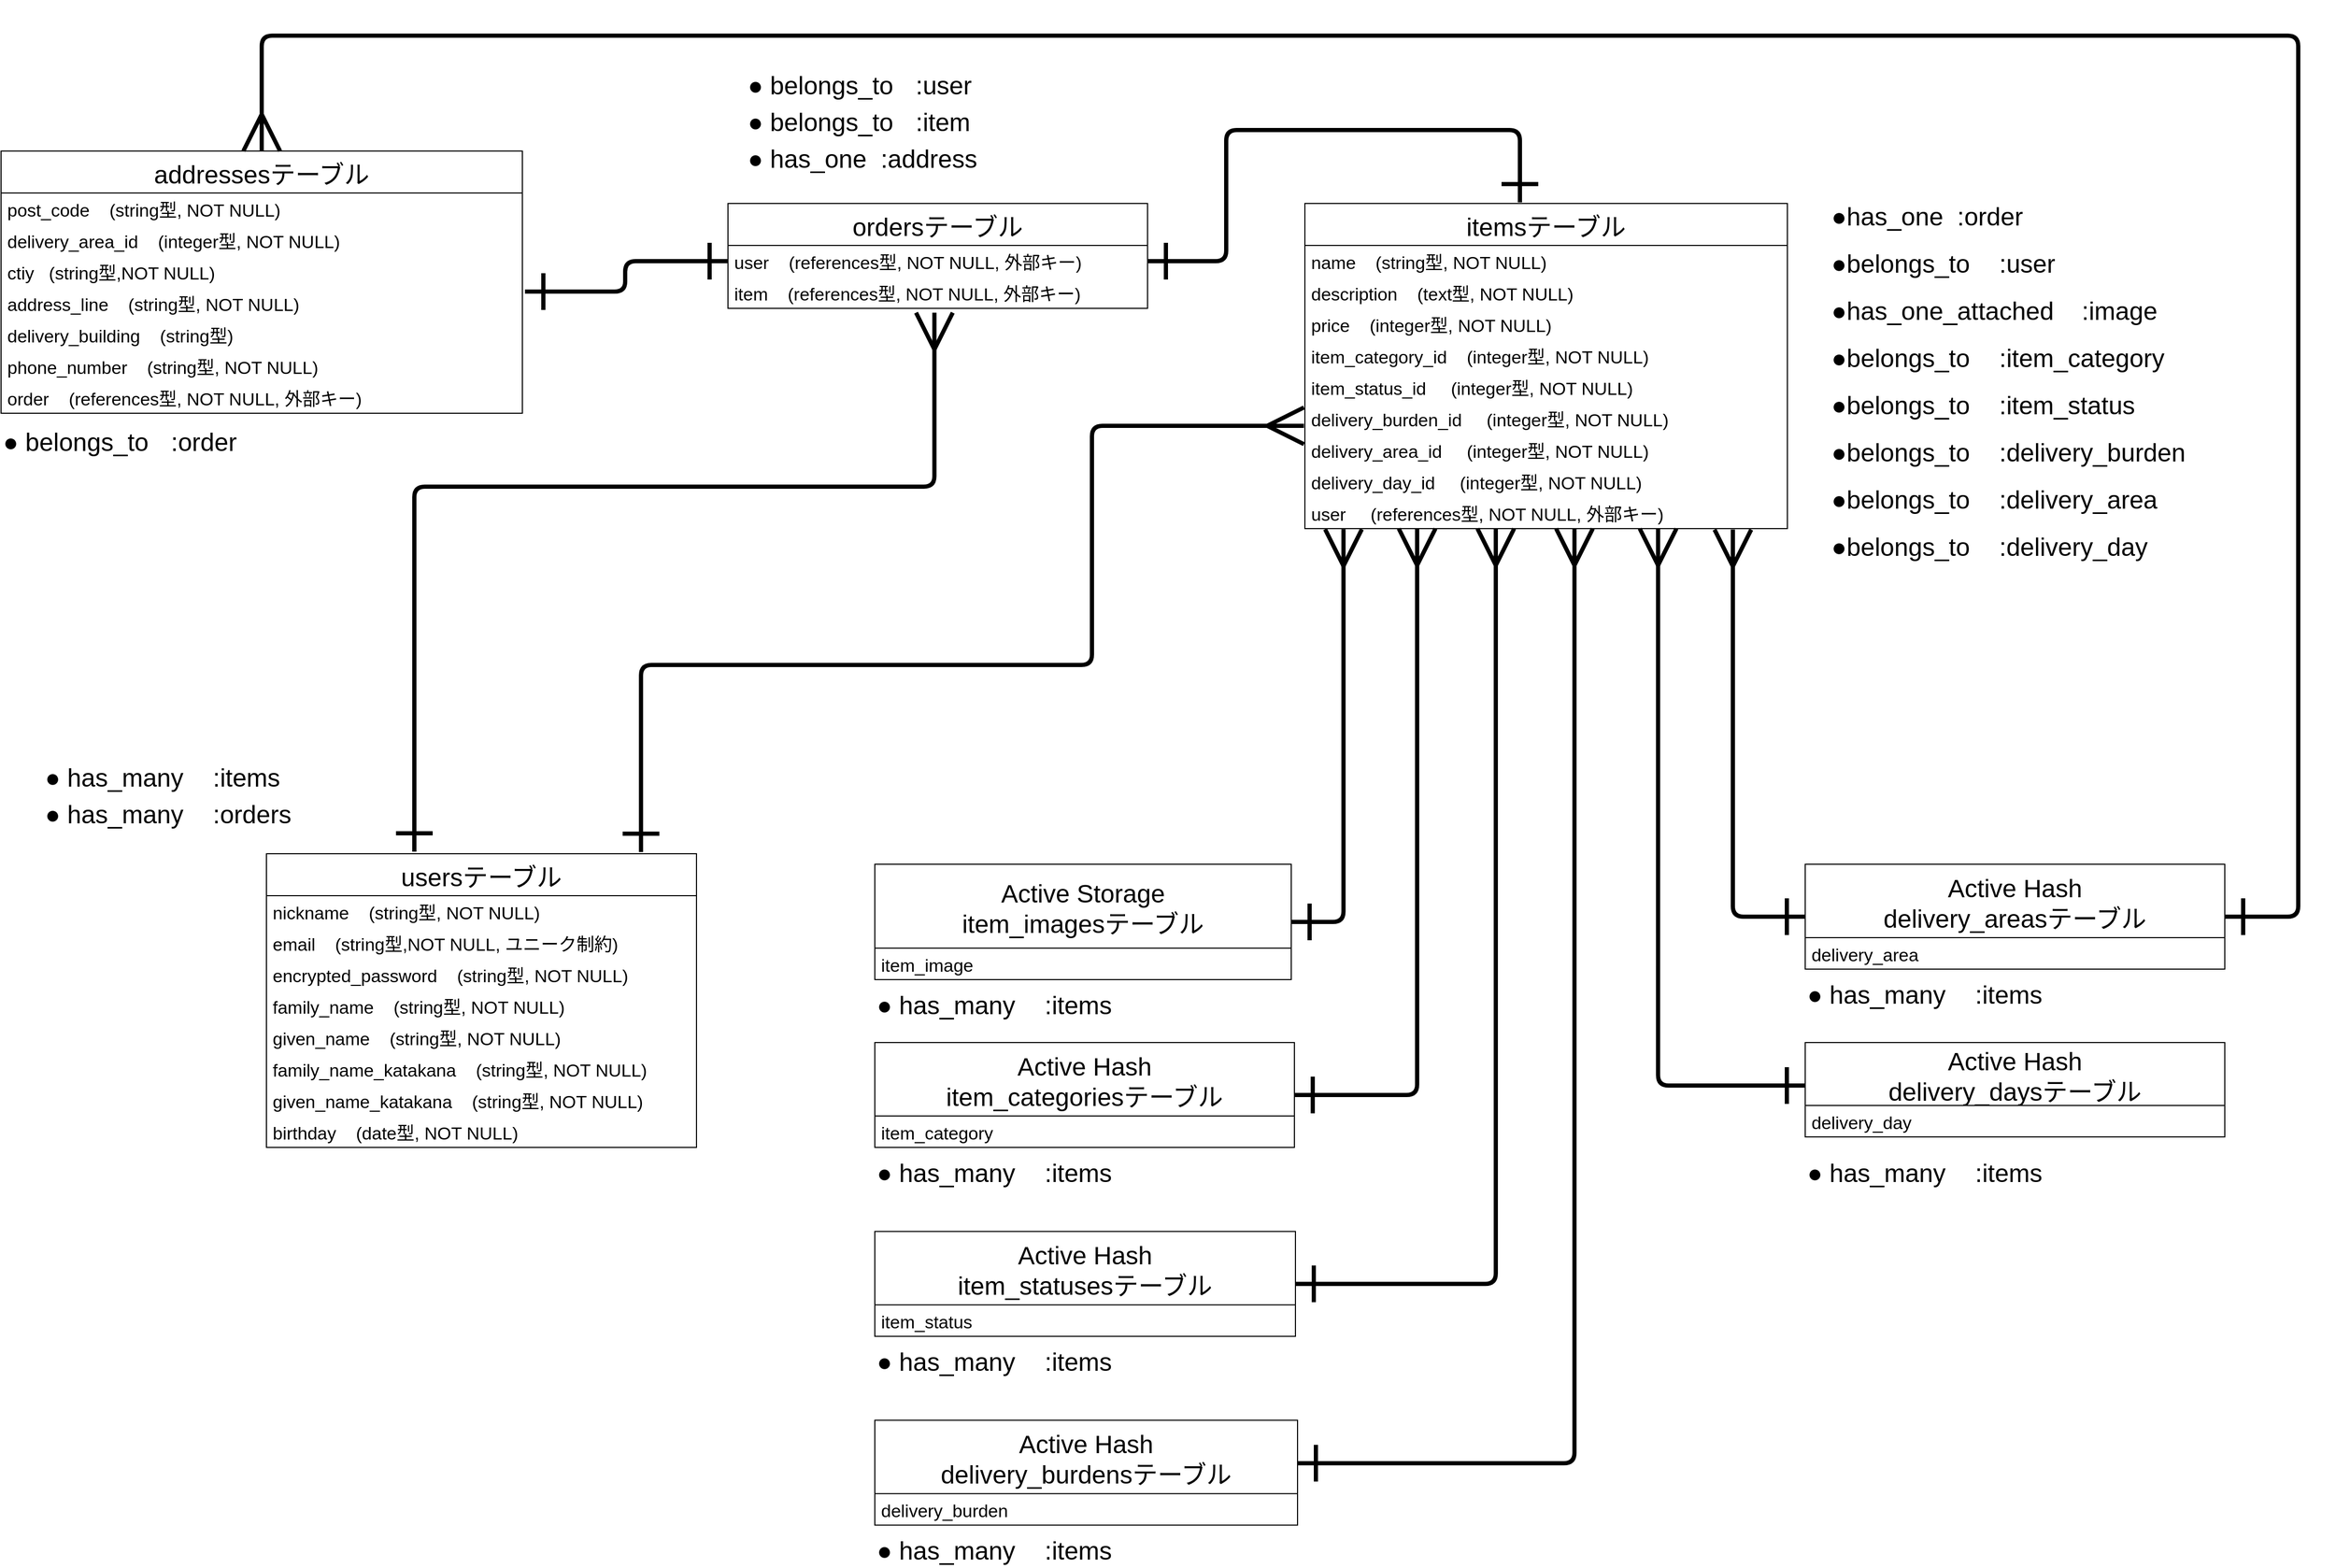<mxfile>
    <diagram id="Xmtam2rxInNMQM-JPKnE" name="ページ1">
        <mxGraphModel dx="1929" dy="783" grid="1" gridSize="10" guides="1" tooltips="1" connect="1" arrows="1" fold="1" page="1" pageScale="1" pageWidth="2336" pageHeight="1654" math="0" shadow="0">
            <root>
                <mxCell id="0"/>
                <mxCell id="1" parent="0"/>
                <mxCell id="59" value="usersテーブル" style="swimlane;fontStyle=0;childLayout=stackLayout;horizontal=1;startSize=40;horizontalStack=0;resizeParent=1;resizeParentMax=0;resizeLast=0;collapsible=1;marginBottom=0;fontSize=24;" parent="1" vertex="1">
                    <mxGeometry x="323" y="860" width="410" height="280" as="geometry">
                        <mxRectangle x="20" y="140" width="110" height="30" as="alternateBounds"/>
                    </mxGeometry>
                </mxCell>
                <mxCell id="72" value="nickname    (string型, NOT NULL)  " style="text;strokeColor=none;fillColor=none;align=left;verticalAlign=middle;spacingLeft=4;spacingRight=4;overflow=hidden;points=[[0,0.5],[1,0.5]];portConstraint=eastwest;rotatable=0;fontSize=17;" parent="59" vertex="1">
                    <mxGeometry y="40" width="410" height="30" as="geometry"/>
                </mxCell>
                <mxCell id="73" value="email    (string型,NOT NULL, ユニーク制約)" style="text;strokeColor=none;fillColor=none;align=left;verticalAlign=middle;spacingLeft=4;spacingRight=4;overflow=hidden;points=[[0,0.5],[1,0.5]];portConstraint=eastwest;rotatable=0;fontSize=17;" parent="59" vertex="1">
                    <mxGeometry y="70" width="410" height="30" as="geometry"/>
                </mxCell>
                <mxCell id="62" value="encrypted_password    (string型, NOT NULL)" style="text;strokeColor=none;fillColor=none;align=left;verticalAlign=middle;spacingLeft=4;spacingRight=4;overflow=hidden;points=[[0,0.5],[1,0.5]];portConstraint=eastwest;rotatable=0;fontSize=17;" parent="59" vertex="1">
                    <mxGeometry y="100" width="410" height="30" as="geometry"/>
                </mxCell>
                <mxCell id="75" value="family_name    (string型, NOT NULL)" style="text;strokeColor=none;fillColor=none;align=left;verticalAlign=middle;spacingLeft=4;spacingRight=4;overflow=hidden;points=[[0,0.5],[1,0.5]];portConstraint=eastwest;rotatable=0;fontSize=17;" parent="59" vertex="1">
                    <mxGeometry y="130" width="410" height="30" as="geometry"/>
                </mxCell>
                <mxCell id="76" value="given_name    (string型, NOT NULL)" style="text;strokeColor=none;fillColor=none;align=left;verticalAlign=middle;spacingLeft=4;spacingRight=4;overflow=hidden;points=[[0,0.5],[1,0.5]];portConstraint=eastwest;rotatable=0;fontSize=17;" parent="59" vertex="1">
                    <mxGeometry y="160" width="410" height="30" as="geometry"/>
                </mxCell>
                <mxCell id="77" value="family_name_katakana    (string型, NOT NULL)" style="text;strokeColor=none;fillColor=none;align=left;verticalAlign=middle;spacingLeft=4;spacingRight=4;overflow=hidden;points=[[0,0.5],[1,0.5]];portConstraint=eastwest;rotatable=0;fontSize=17;" parent="59" vertex="1">
                    <mxGeometry y="190" width="410" height="30" as="geometry"/>
                </mxCell>
                <mxCell id="78" value="given_name_katakana    (string型, NOT NULL)" style="text;strokeColor=none;fillColor=none;align=left;verticalAlign=middle;spacingLeft=4;spacingRight=4;overflow=hidden;points=[[0,0.5],[1,0.5]];portConstraint=eastwest;rotatable=0;fontSize=17;" parent="59" vertex="1">
                    <mxGeometry y="220" width="410" height="30" as="geometry"/>
                </mxCell>
                <mxCell id="81" value="birthday    (date型, NOT NULL)" style="text;strokeColor=none;fillColor=none;align=left;verticalAlign=middle;spacingLeft=4;spacingRight=4;overflow=hidden;points=[[0,0.5],[1,0.5]];portConstraint=eastwest;rotatable=0;fontSize=17;" parent="59" vertex="1">
                    <mxGeometry y="250" width="410" height="30" as="geometry"/>
                </mxCell>
                <mxCell id="82" value="itemsテーブル" style="swimlane;fontStyle=0;childLayout=stackLayout;horizontal=1;startSize=40;horizontalStack=0;resizeParent=1;resizeParentMax=0;resizeLast=0;collapsible=1;marginBottom=0;fontSize=24;" parent="1" vertex="1">
                    <mxGeometry x="1313" y="240" width="460" height="310" as="geometry">
                        <mxRectangle x="20" y="140" width="110" height="30" as="alternateBounds"/>
                    </mxGeometry>
                </mxCell>
                <mxCell id="83" value="name    (string型, NOT NULL)" style="text;strokeColor=none;fillColor=none;align=left;verticalAlign=middle;spacingLeft=4;spacingRight=4;overflow=hidden;points=[[0,0.5],[1,0.5]];portConstraint=eastwest;rotatable=0;fontSize=17;" parent="82" vertex="1">
                    <mxGeometry y="40" width="460" height="30" as="geometry"/>
                </mxCell>
                <mxCell id="84" value="description    (text型, NOT NULL)" style="text;strokeColor=none;fillColor=none;align=left;verticalAlign=middle;spacingLeft=4;spacingRight=4;overflow=hidden;points=[[0,0.5],[1,0.5]];portConstraint=eastwest;rotatable=0;fontSize=17;" parent="82" vertex="1">
                    <mxGeometry y="70" width="460" height="30" as="geometry"/>
                </mxCell>
                <mxCell id="85" value="price    (integer型, NOT NULL)" style="text;strokeColor=none;fillColor=none;align=left;verticalAlign=middle;spacingLeft=4;spacingRight=4;overflow=hidden;points=[[0,0.5],[1,0.5]];portConstraint=eastwest;rotatable=0;fontSize=17;" parent="82" vertex="1">
                    <mxGeometry y="100" width="460" height="30" as="geometry"/>
                </mxCell>
                <mxCell id="229" value="item_category_id    (integer型, NOT NULL)" style="text;strokeColor=none;fillColor=none;align=left;verticalAlign=middle;spacingLeft=4;spacingRight=4;overflow=hidden;points=[[0,0.5],[1,0.5]];portConstraint=eastwest;rotatable=0;fontSize=17;" parent="82" vertex="1">
                    <mxGeometry y="130" width="460" height="30" as="geometry"/>
                </mxCell>
                <mxCell id="230" value="item_status_id     (integer型, NOT NULL)" style="text;strokeColor=none;fillColor=none;align=left;verticalAlign=middle;spacingLeft=4;spacingRight=4;overflow=hidden;points=[[0,0.5],[1,0.5]];portConstraint=eastwest;rotatable=0;fontSize=17;" parent="82" vertex="1">
                    <mxGeometry y="160" width="460" height="30" as="geometry"/>
                </mxCell>
                <mxCell id="273" value="delivery_burden_id     (integer型, NOT NULL)" style="text;strokeColor=none;fillColor=none;align=left;verticalAlign=middle;spacingLeft=4;spacingRight=4;overflow=hidden;points=[[0,0.5],[1,0.5]];portConstraint=eastwest;rotatable=0;fontSize=17;" vertex="1" parent="82">
                    <mxGeometry y="190" width="460" height="30" as="geometry"/>
                </mxCell>
                <mxCell id="232" value="delivery_area_id     (integer型, NOT NULL)" style="text;strokeColor=none;fillColor=none;align=left;verticalAlign=middle;spacingLeft=4;spacingRight=4;overflow=hidden;points=[[0,0.5],[1,0.5]];portConstraint=eastwest;rotatable=0;fontSize=17;" parent="82" vertex="1">
                    <mxGeometry y="220" width="460" height="30" as="geometry"/>
                </mxCell>
                <mxCell id="264" value="delivery_day_id     (integer型, NOT NULL)" style="text;strokeColor=none;fillColor=none;align=left;verticalAlign=middle;spacingLeft=4;spacingRight=4;overflow=hidden;points=[[0,0.5],[1,0.5]];portConstraint=eastwest;rotatable=0;fontSize=17;" vertex="1" parent="82">
                    <mxGeometry y="250" width="460" height="30" as="geometry"/>
                </mxCell>
                <mxCell id="233" value="user     (references型, NOT NULL, 外部キー)" style="text;strokeColor=none;fillColor=none;align=left;verticalAlign=middle;spacingLeft=4;spacingRight=4;overflow=hidden;points=[[0,0.5],[1,0.5]];portConstraint=eastwest;rotatable=0;fontSize=17;" parent="82" vertex="1">
                    <mxGeometry y="280" width="460" height="30" as="geometry"/>
                </mxCell>
                <mxCell id="94" value="ordersテーブル" style="swimlane;fontStyle=0;childLayout=stackLayout;horizontal=1;startSize=40;horizontalStack=0;resizeParent=1;resizeParentMax=0;resizeLast=0;collapsible=1;marginBottom=0;fontSize=24;" parent="1" vertex="1">
                    <mxGeometry x="763" y="240" width="400" height="100" as="geometry">
                        <mxRectangle x="20" y="140" width="110" height="30" as="alternateBounds"/>
                    </mxGeometry>
                </mxCell>
                <mxCell id="96" value="user    (references型, NOT NULL, 外部キー)" style="text;strokeColor=none;fillColor=none;align=left;verticalAlign=middle;spacingLeft=4;spacingRight=4;overflow=hidden;points=[[0,0.5],[1,0.5]];portConstraint=eastwest;rotatable=0;fontSize=17;" parent="94" vertex="1">
                    <mxGeometry y="40" width="400" height="30" as="geometry"/>
                </mxCell>
                <mxCell id="268" value="item    (references型, NOT NULL, 外部キー)" style="text;strokeColor=none;fillColor=none;align=left;verticalAlign=middle;spacingLeft=4;spacingRight=4;overflow=hidden;points=[[0,0.5],[1,0.5]];portConstraint=eastwest;rotatable=0;fontSize=17;" vertex="1" parent="94">
                    <mxGeometry y="70" width="400" height="30" as="geometry"/>
                </mxCell>
                <mxCell id="108" style="edgeStyle=orthogonalEdgeStyle;html=1;jumpSize=7;strokeWidth=4;endArrow=ERmany;endFill=0;endSize=30;fontSize=15;startArrow=ERone;startFill=0;startSize=30;entryX=0.492;entryY=1.138;entryDx=0;entryDy=0;entryPerimeter=0;" parent="1" target="268" edge="1">
                    <mxGeometry relative="1" as="geometry">
                        <mxPoint x="464" y="858" as="sourcePoint"/>
                        <mxPoint x="959" y="370" as="targetPoint"/>
                        <Array as="points">
                            <mxPoint x="464" y="510"/>
                            <mxPoint x="960" y="510"/>
                        </Array>
                    </mxGeometry>
                </mxCell>
                <mxCell id="118" value="Active Storage&#10;item_imagesテーブル" style="swimlane;fontStyle=0;childLayout=stackLayout;horizontal=1;startSize=80;horizontalStack=0;resizeParent=1;resizeParentMax=0;resizeLast=0;collapsible=1;marginBottom=0;fontSize=24;" parent="1" vertex="1">
                    <mxGeometry x="903" y="870" width="397" height="110" as="geometry"/>
                </mxCell>
                <mxCell id="119" value="item_image" style="text;strokeColor=none;fillColor=none;align=left;verticalAlign=middle;spacingLeft=4;spacingRight=4;overflow=hidden;points=[[0,0.5],[1,0.5]];portConstraint=eastwest;rotatable=0;fontSize=17;" parent="118" vertex="1">
                    <mxGeometry y="80" width="397" height="30" as="geometry"/>
                </mxCell>
                <mxCell id="146" value="Active Hash&#10;item_categoriesテーブル" style="swimlane;fontStyle=0;childLayout=stackLayout;horizontal=1;startSize=70;horizontalStack=0;resizeParent=1;resizeParentMax=0;resizeLast=0;collapsible=1;marginBottom=0;fontSize=24;" parent="1" vertex="1">
                    <mxGeometry x="903" y="1040" width="400" height="100" as="geometry"/>
                </mxCell>
                <mxCell id="147" value="item_category" style="text;strokeColor=none;fillColor=none;align=left;verticalAlign=middle;spacingLeft=4;spacingRight=4;overflow=hidden;points=[[0,0.5],[1,0.5]];portConstraint=eastwest;rotatable=0;fontSize=17;" parent="146" vertex="1">
                    <mxGeometry y="70" width="400" height="30" as="geometry"/>
                </mxCell>
                <mxCell id="152" value="Active Hash&#10;item_statusesテーブル" style="swimlane;fontStyle=0;childLayout=stackLayout;horizontal=1;startSize=70;horizontalStack=0;resizeParent=1;resizeParentMax=0;resizeLast=0;collapsible=1;marginBottom=0;fontSize=24;" parent="1" vertex="1">
                    <mxGeometry x="903" y="1220.09" width="401" height="100" as="geometry"/>
                </mxCell>
                <mxCell id="153" value="item_status" style="text;strokeColor=none;fillColor=none;align=left;verticalAlign=middle;spacingLeft=4;spacingRight=4;overflow=hidden;points=[[0,0.5],[1,0.5]];portConstraint=eastwest;rotatable=0;fontSize=17;" parent="152" vertex="1">
                    <mxGeometry y="70" width="401" height="30" as="geometry"/>
                </mxCell>
                <mxCell id="181" value="Active Hash&#10;delivery_burdensテーブル" style="swimlane;fontStyle=0;childLayout=stackLayout;horizontal=1;startSize=70;horizontalStack=0;resizeParent=1;resizeParentMax=0;resizeLast=0;collapsible=1;marginBottom=0;fontSize=24;" parent="1" vertex="1">
                    <mxGeometry x="903" y="1400.09" width="403" height="100" as="geometry"/>
                </mxCell>
                <mxCell id="182" value="delivery_burden" style="text;strokeColor=none;fillColor=none;align=left;verticalAlign=middle;spacingLeft=4;spacingRight=4;overflow=hidden;points=[[0,0.5],[1,0.5]];portConstraint=eastwest;rotatable=0;fontSize=17;" parent="181" vertex="1">
                    <mxGeometry y="70" width="403" height="30" as="geometry"/>
                </mxCell>
                <mxCell id="184" style="edgeStyle=orthogonalEdgeStyle;jumpSize=7;html=1;exitX=1;exitY=0.5;exitDx=0;exitDy=0;fontFamily=Helvetica;fontSize=17;startArrow=ERone;startFill=0;endArrow=ERone;endFill=0;startSize=30;endSize=30;strokeWidth=4;" parent="1" source="96" edge="1">
                    <mxGeometry relative="1" as="geometry">
                        <mxPoint x="1518" y="239" as="targetPoint"/>
                        <Array as="points">
                            <mxPoint x="1238" y="295"/>
                            <mxPoint x="1238" y="170"/>
                            <mxPoint x="1518" y="170"/>
                        </Array>
                    </mxGeometry>
                </mxCell>
                <mxCell id="186" value="Active Hash&#10;delivery_areasテーブル" style="swimlane;fontStyle=0;childLayout=stackLayout;horizontal=1;startSize=70;horizontalStack=0;resizeParent=1;resizeParentMax=0;resizeLast=0;collapsible=1;marginBottom=0;fontSize=24;" parent="1" vertex="1">
                    <mxGeometry x="1789.98" y="870" width="400" height="100" as="geometry"/>
                </mxCell>
                <mxCell id="187" value="delivery_area" style="text;strokeColor=none;fillColor=none;align=left;verticalAlign=middle;spacingLeft=4;spacingRight=4;overflow=hidden;points=[[0,0.5],[1,0.5]];portConstraint=eastwest;rotatable=0;fontSize=17;" parent="186" vertex="1">
                    <mxGeometry y="70" width="400" height="30" as="geometry"/>
                </mxCell>
                <mxCell id="188" value="Active Hash&#10;delivery_daysテーブル" style="swimlane;fontStyle=0;childLayout=stackLayout;horizontal=1;startSize=60;horizontalStack=0;resizeParent=1;resizeParentMax=0;resizeLast=0;collapsible=1;marginBottom=0;fontSize=24;" parent="1" vertex="1">
                    <mxGeometry x="1789.98" y="1040" width="400" height="90" as="geometry"/>
                </mxCell>
                <mxCell id="189" value="delivery_day" style="text;strokeColor=none;fillColor=none;align=left;verticalAlign=middle;spacingLeft=4;spacingRight=4;overflow=hidden;points=[[0,0.5],[1,0.5]];portConstraint=eastwest;rotatable=0;fontSize=17;" parent="188" vertex="1">
                    <mxGeometry y="60" width="400" height="30" as="geometry"/>
                </mxCell>
                <mxCell id="193" value="" style="endArrow=ERmany;html=1;fontFamily=Helvetica;fontSize=17;startSize=30;endSize=30;strokeWidth=4;jumpSize=7;edgeStyle=orthogonalEdgeStyle;startArrow=ERone;startFill=0;endFill=0;entryX=0.08;entryY=1.022;entryDx=0;entryDy=0;entryPerimeter=0;" parent="1" target="233" edge="1">
                    <mxGeometry width="50" height="50" relative="1" as="geometry">
                        <mxPoint x="1300" y="925" as="sourcePoint"/>
                        <mxPoint x="1350" y="620" as="targetPoint"/>
                        <Array as="points">
                            <mxPoint x="1350" y="925"/>
                        </Array>
                    </mxGeometry>
                </mxCell>
                <mxCell id="196" value="" style="endArrow=ERmany;html=1;fontFamily=Helvetica;fontSize=17;startSize=30;endSize=30;strokeWidth=4;jumpSize=7;edgeStyle=orthogonalEdgeStyle;startArrow=ERone;startFill=0;endFill=0;exitX=1;exitY=0.5;exitDx=0;exitDy=0;" parent="1" source="146" edge="1">
                    <mxGeometry width="50" height="50" relative="1" as="geometry">
                        <mxPoint x="1315.6" y="1109.67" as="sourcePoint"/>
                        <mxPoint x="1420" y="550" as="targetPoint"/>
                        <Array as="points">
                            <mxPoint x="1420" y="1090"/>
                        </Array>
                    </mxGeometry>
                </mxCell>
                <mxCell id="197" value="" style="endArrow=ERmany;html=1;fontFamily=Helvetica;fontSize=17;startSize=30;endSize=30;strokeWidth=4;jumpSize=7;edgeStyle=orthogonalEdgeStyle;startArrow=ERone;startFill=0;endFill=0;exitX=1;exitY=0.5;exitDx=0;exitDy=0;" parent="1" source="152" edge="1" target="233">
                    <mxGeometry width="50" height="50" relative="1" as="geometry">
                        <mxPoint x="1336" y="1270.09" as="sourcePoint"/>
                        <mxPoint x="1495" y="580" as="targetPoint"/>
                        <Array as="points">
                            <mxPoint x="1495" y="1270"/>
                        </Array>
                    </mxGeometry>
                </mxCell>
                <mxCell id="198" value="" style="endArrow=ERmany;html=1;fontFamily=Helvetica;fontSize=17;startSize=30;endSize=30;strokeWidth=4;jumpSize=7;edgeStyle=orthogonalEdgeStyle;startArrow=ERone;startFill=0;endFill=0;exitX=1;exitY=0.5;exitDx=0;exitDy=0;" parent="1" edge="1">
                    <mxGeometry width="50" height="50" relative="1" as="geometry">
                        <mxPoint x="1306" y="1441.09" as="sourcePoint"/>
                        <mxPoint x="1570" y="550" as="targetPoint"/>
                        <Array as="points">
                            <mxPoint x="1570" y="1441"/>
                        </Array>
                    </mxGeometry>
                </mxCell>
                <mxCell id="211" value="" style="endArrow=ERmany;html=1;fontFamily=Helvetica;fontSize=17;startSize=30;endSize=30;strokeWidth=4;jumpSize=7;edgeStyle=orthogonalEdgeStyle;startArrow=ERone;startFill=0;endFill=0;exitX=0;exitY=0.5;exitDx=0;exitDy=0;entryX=0.887;entryY=1.031;entryDx=0;entryDy=0;entryPerimeter=0;" parent="1" source="186" edge="1" target="233">
                    <mxGeometry width="50" height="50" relative="1" as="geometry">
                        <mxPoint x="1789.98" y="943" as="sourcePoint"/>
                        <mxPoint x="1721" y="580" as="targetPoint"/>
                        <Array as="points">
                            <mxPoint x="1721" y="920"/>
                        </Array>
                    </mxGeometry>
                </mxCell>
                <mxCell id="212" value="" style="endArrow=ERmany;html=1;fontFamily=Helvetica;fontSize=17;startSize=30;endSize=30;strokeWidth=4;jumpSize=7;edgeStyle=orthogonalEdgeStyle;startArrow=ERone;startFill=0;endFill=0;exitX=0;exitY=0.5;exitDx=0;exitDy=0;entryX=0.732;entryY=1;entryDx=0;entryDy=0;entryPerimeter=0;" parent="1" edge="1" target="233">
                    <mxGeometry width="50" height="50" relative="1" as="geometry">
                        <mxPoint x="1789.98" y="1081" as="sourcePoint"/>
                        <mxPoint x="1649.72" y="581.25" as="targetPoint"/>
                        <Array as="points">
                            <mxPoint x="1650" y="1081"/>
                        </Array>
                    </mxGeometry>
                </mxCell>
                <mxCell id="214" value="● has_many&lt;span style=&quot;white-space: pre&quot;&gt;&#9;&lt;/span&gt;:items" style="text;html=1;strokeColor=none;fillColor=none;align=left;verticalAlign=middle;whiteSpace=wrap;rounded=0;fontSize=24;" parent="1" vertex="1">
                    <mxGeometry x="903" y="990" width="270" height="30" as="geometry"/>
                </mxCell>
                <mxCell id="215" value="● has_many&lt;span style=&quot;white-space: pre&quot;&gt;&#9;&lt;/span&gt;:items" style="text;html=1;strokeColor=none;fillColor=none;align=left;verticalAlign=middle;whiteSpace=wrap;rounded=0;fontSize=24;" parent="1" vertex="1">
                    <mxGeometry x="903" y="1150" width="270" height="30" as="geometry"/>
                </mxCell>
                <mxCell id="216" value="● has_many&lt;span style=&quot;white-space: pre&quot;&gt;&#9;&lt;/span&gt;:items" style="text;html=1;strokeColor=none;fillColor=none;align=left;verticalAlign=middle;whiteSpace=wrap;rounded=0;fontSize=24;" parent="1" vertex="1">
                    <mxGeometry x="903" y="1330" width="270" height="30" as="geometry"/>
                </mxCell>
                <mxCell id="218" value="● has_many&lt;span style=&quot;white-space: pre&quot;&gt;&#9;&lt;/span&gt;:items" style="text;html=1;strokeColor=none;fillColor=none;align=left;verticalAlign=middle;whiteSpace=wrap;rounded=0;fontSize=24;" parent="1" vertex="1">
                    <mxGeometry x="903" y="1510" width="270" height="30" as="geometry"/>
                </mxCell>
                <mxCell id="219" value="● has_many&lt;span style=&quot;white-space: pre&quot;&gt;&#9;&lt;/span&gt;:items" style="text;html=1;strokeColor=none;fillColor=none;align=left;verticalAlign=middle;whiteSpace=wrap;rounded=0;fontSize=24;" parent="1" vertex="1">
                    <mxGeometry x="1789.98" y="1150" width="270" height="30" as="geometry"/>
                </mxCell>
                <mxCell id="220" value="● has_many&lt;span style=&quot;white-space: pre&quot;&gt;&#9;&lt;/span&gt;:items" style="text;html=1;strokeColor=none;fillColor=none;align=left;verticalAlign=middle;whiteSpace=wrap;rounded=0;fontSize=24;" parent="1" vertex="1">
                    <mxGeometry x="1789.98" y="980" width="270" height="30" as="geometry"/>
                </mxCell>
                <mxCell id="221" value="" style="group" parent="1" vertex="1" connectable="0">
                    <mxGeometry x="1813" y="230" width="447" height="360" as="geometry"/>
                </mxCell>
                <mxCell id="204" value="●belongs_to&lt;span style=&quot;white-space: pre&quot;&gt;&#9;&lt;/span&gt;:item_status" style="text;html=1;strokeColor=none;fillColor=none;align=left;verticalAlign=middle;whiteSpace=wrap;rounded=0;fontSize=24;" parent="221" vertex="1">
                    <mxGeometry y="180" width="447" height="45" as="geometry"/>
                </mxCell>
                <mxCell id="142" value="●has_one&amp;nbsp; :order" style="text;html=1;strokeColor=none;fillColor=none;align=left;verticalAlign=middle;whiteSpace=wrap;rounded=0;fontSize=24;" parent="221" vertex="1">
                    <mxGeometry width="447" height="45" as="geometry"/>
                </mxCell>
                <mxCell id="143" value="●belongs_to&lt;span style=&quot;white-space: pre&quot;&gt;&#9;&lt;/span&gt;:user" style="text;html=1;strokeColor=none;fillColor=none;align=left;verticalAlign=middle;whiteSpace=wrap;rounded=0;fontSize=24;" parent="221" vertex="1">
                    <mxGeometry y="45" width="447" height="45" as="geometry"/>
                </mxCell>
                <mxCell id="144" value="●has_one_attached&amp;nbsp; &amp;nbsp; :image" style="text;html=1;strokeColor=none;fillColor=none;align=left;verticalAlign=middle;whiteSpace=wrap;rounded=0;fontSize=24;" parent="221" vertex="1">
                    <mxGeometry y="90" width="447" height="45" as="geometry"/>
                </mxCell>
                <mxCell id="145" value="●belongs_to&lt;span style=&quot;white-space: pre&quot;&gt;&#9;&lt;/span&gt;:item_category" style="text;html=1;strokeColor=none;fillColor=none;align=left;verticalAlign=middle;whiteSpace=wrap;rounded=0;fontSize=24;" parent="221" vertex="1">
                    <mxGeometry y="135" width="447" height="45" as="geometry"/>
                </mxCell>
                <mxCell id="205" value="●belongs_to&lt;span style=&quot;white-space: pre&quot;&gt;&#9;&lt;/span&gt;:delivery_area" style="text;html=1;strokeColor=none;fillColor=none;align=left;verticalAlign=middle;whiteSpace=wrap;rounded=0;fontSize=24;" parent="221" vertex="1">
                    <mxGeometry y="270" width="447" height="45" as="geometry"/>
                </mxCell>
                <mxCell id="206" value="●belongs_to&lt;span style=&quot;white-space: pre&quot;&gt;&#9;&lt;/span&gt;:delivery_day" style="text;html=1;strokeColor=none;fillColor=none;align=left;verticalAlign=middle;whiteSpace=wrap;rounded=0;fontSize=24;" parent="221" vertex="1">
                    <mxGeometry y="315" width="447" height="45" as="geometry"/>
                </mxCell>
                <mxCell id="209" value="●belongs_to&lt;span style=&quot;white-space: pre&quot;&gt;&#9;&lt;/span&gt;:delivery_burden" style="text;html=1;strokeColor=none;fillColor=none;align=left;verticalAlign=middle;whiteSpace=wrap;rounded=0;fontSize=24;" parent="221" vertex="1">
                    <mxGeometry y="225" width="447" height="45" as="geometry"/>
                </mxCell>
                <mxCell id="223" style="edgeStyle=orthogonalEdgeStyle;jumpSize=7;html=1;fontFamily=Helvetica;fontSize=24;startArrow=ERmany;startFill=0;endArrow=ERone;endFill=0;startSize=30;endSize=30;strokeWidth=4;exitX=-0.002;exitY=-0.267;exitDx=0;exitDy=0;exitPerimeter=0;entryX=0.871;entryY=-0.006;entryDx=0;entryDy=0;entryPerimeter=0;" parent="1" source="232" edge="1" target="59">
                    <mxGeometry relative="1" as="geometry">
                        <mxPoint x="680" y="850" as="targetPoint"/>
                        <mxPoint x="1313" y="540" as="sourcePoint"/>
                        <Array as="points">
                            <mxPoint x="1110" y="452"/>
                            <mxPoint x="1110" y="680"/>
                            <mxPoint x="680" y="680"/>
                        </Array>
                    </mxGeometry>
                </mxCell>
                <mxCell id="237" value="addressesテーブル" style="swimlane;fontStyle=0;childLayout=stackLayout;horizontal=1;startSize=40;horizontalStack=0;resizeParent=1;resizeParentMax=0;resizeLast=0;collapsible=1;marginBottom=0;fontSize=24;" parent="1" vertex="1">
                    <mxGeometry x="70" y="190" width="497" height="250" as="geometry">
                        <mxRectangle x="20" y="140" width="110" height="30" as="alternateBounds"/>
                    </mxGeometry>
                </mxCell>
                <mxCell id="238" value="post_code    (string型, NOT NULL)  " style="text;strokeColor=none;fillColor=none;align=left;verticalAlign=middle;spacingLeft=4;spacingRight=4;overflow=hidden;points=[[0,0.5],[1,0.5]];portConstraint=eastwest;rotatable=0;fontSize=17;" parent="237" vertex="1">
                    <mxGeometry y="40" width="497" height="30" as="geometry"/>
                </mxCell>
                <mxCell id="247" value="delivery_area_id    (integer型, NOT NULL)" style="text;strokeColor=none;fillColor=none;align=left;verticalAlign=middle;spacingLeft=4;spacingRight=4;overflow=hidden;points=[[0,0.5],[1,0.5]];portConstraint=eastwest;rotatable=0;fontSize=17;" parent="237" vertex="1">
                    <mxGeometry y="70" width="497" height="30" as="geometry"/>
                </mxCell>
                <mxCell id="239" value="ctiy   (string型,NOT NULL)" style="text;strokeColor=none;fillColor=none;align=left;verticalAlign=middle;spacingLeft=4;spacingRight=4;overflow=hidden;points=[[0,0.5],[1,0.5]];portConstraint=eastwest;rotatable=0;fontSize=17;" parent="237" vertex="1">
                    <mxGeometry y="100" width="497" height="30" as="geometry"/>
                </mxCell>
                <mxCell id="240" value="address_line    (string型, NOT NULL)" style="text;strokeColor=none;fillColor=none;align=left;verticalAlign=middle;spacingLeft=4;spacingRight=4;overflow=hidden;points=[[0,0.5],[1,0.5]];portConstraint=eastwest;rotatable=0;fontSize=17;" parent="237" vertex="1">
                    <mxGeometry y="130" width="497" height="30" as="geometry"/>
                </mxCell>
                <mxCell id="263" value="delivery_building    (string型)" style="text;strokeColor=none;fillColor=none;align=left;verticalAlign=middle;spacingLeft=4;spacingRight=4;overflow=hidden;points=[[0,0.5],[1,0.5]];portConstraint=eastwest;rotatable=0;fontSize=17;" parent="237" vertex="1">
                    <mxGeometry y="160" width="497" height="30" as="geometry"/>
                </mxCell>
                <mxCell id="272" value="phone_number    (string型, NOT NULL)" style="text;strokeColor=none;fillColor=none;align=left;verticalAlign=middle;spacingLeft=4;spacingRight=4;overflow=hidden;points=[[0,0.5],[1,0.5]];portConstraint=eastwest;rotatable=0;fontSize=17;" vertex="1" parent="237">
                    <mxGeometry y="190" width="497" height="30" as="geometry"/>
                </mxCell>
                <mxCell id="246" value="order    (references型, NOT NULL, 外部キー)" style="text;strokeColor=none;fillColor=none;align=left;verticalAlign=middle;spacingLeft=4;spacingRight=4;overflow=hidden;points=[[0,0.5],[1,0.5]];portConstraint=eastwest;rotatable=0;fontSize=17;" parent="237" vertex="1">
                    <mxGeometry y="220" width="497" height="30" as="geometry"/>
                </mxCell>
                <mxCell id="266" style="edgeStyle=orthogonalEdgeStyle;jumpSize=7;html=1;fontFamily=Helvetica;fontSize=24;startArrow=ERone;startFill=0;endArrow=ERmany;endFill=0;startSize=30;endSize=30;strokeWidth=4;entryX=0.5;entryY=0;entryDx=0;entryDy=0;" edge="1" parent="1" target="237">
                    <mxGeometry relative="1" as="geometry">
                        <mxPoint x="400" y="80" as="targetPoint"/>
                        <mxPoint x="2190" y="920" as="sourcePoint"/>
                        <Array as="points">
                            <mxPoint x="2260" y="920"/>
                            <mxPoint x="2260" y="80"/>
                            <mxPoint x="319" y="80"/>
                        </Array>
                    </mxGeometry>
                </mxCell>
                <mxCell id="267" style="edgeStyle=orthogonalEdgeStyle;jumpSize=7;html=1;exitX=0;exitY=0.5;exitDx=0;exitDy=0;entryX=1.005;entryY=0.133;entryDx=0;entryDy=0;entryPerimeter=0;fontFamily=Helvetica;fontSize=24;startArrow=ERone;startFill=0;endArrow=ERone;endFill=0;startSize=30;endSize=30;strokeWidth=4;" edge="1" parent="1" source="96" target="240">
                    <mxGeometry relative="1" as="geometry"/>
                </mxCell>
                <mxCell id="131" value="● belongs_to&lt;span style=&quot;white-space: pre&quot;&gt;&#9;&lt;/span&gt;:user" style="text;html=1;strokeColor=none;fillColor=none;align=left;verticalAlign=middle;whiteSpace=wrap;rounded=0;fontSize=24;" parent="1" vertex="1">
                    <mxGeometry x="780" y="110" width="300" height="35" as="geometry"/>
                </mxCell>
                <mxCell id="138" value="● belongs_to&lt;span style=&quot;white-space: pre&quot;&gt;&#9;&lt;/span&gt;:item" style="text;html=1;strokeColor=none;fillColor=none;align=left;verticalAlign=middle;whiteSpace=wrap;rounded=0;fontSize=24;" parent="1" vertex="1">
                    <mxGeometry x="780" y="145" width="300" height="35" as="geometry"/>
                </mxCell>
                <mxCell id="269" value="● has_one&amp;nbsp; :address" style="text;html=1;strokeColor=none;fillColor=none;align=left;verticalAlign=middle;whiteSpace=wrap;rounded=0;fontSize=24;" vertex="1" parent="1">
                    <mxGeometry x="780" y="180" width="300" height="35" as="geometry"/>
                </mxCell>
                <mxCell id="270" value="" style="group" vertex="1" connectable="0" parent="1">
                    <mxGeometry x="110" y="770" width="360" height="70" as="geometry"/>
                </mxCell>
                <mxCell id="140" value="● has_many&lt;span style=&quot;white-space: pre&quot;&gt;&#9;&lt;/span&gt;:items" style="text;html=1;strokeColor=none;fillColor=none;align=left;verticalAlign=middle;whiteSpace=wrap;rounded=0;fontSize=24;" parent="270" vertex="1">
                    <mxGeometry width="360.0" height="35" as="geometry"/>
                </mxCell>
                <mxCell id="141" value="● has_many&lt;span style=&quot;white-space: pre&quot;&gt;&#9;&lt;/span&gt;:orders" style="text;html=1;strokeColor=none;fillColor=none;align=left;verticalAlign=middle;whiteSpace=wrap;rounded=0;fontSize=24;" parent="270" vertex="1">
                    <mxGeometry y="35" width="360.0" height="35" as="geometry"/>
                </mxCell>
                <mxCell id="271" value="● belongs_to&lt;span style=&quot;white-space: pre&quot;&gt;&#9;&lt;/span&gt;:order" style="text;html=1;strokeColor=none;fillColor=none;align=left;verticalAlign=middle;whiteSpace=wrap;rounded=0;fontSize=24;" vertex="1" parent="1">
                    <mxGeometry x="70" y="450" width="300" height="35" as="geometry"/>
                </mxCell>
            </root>
        </mxGraphModel>
    </diagram>
</mxfile>